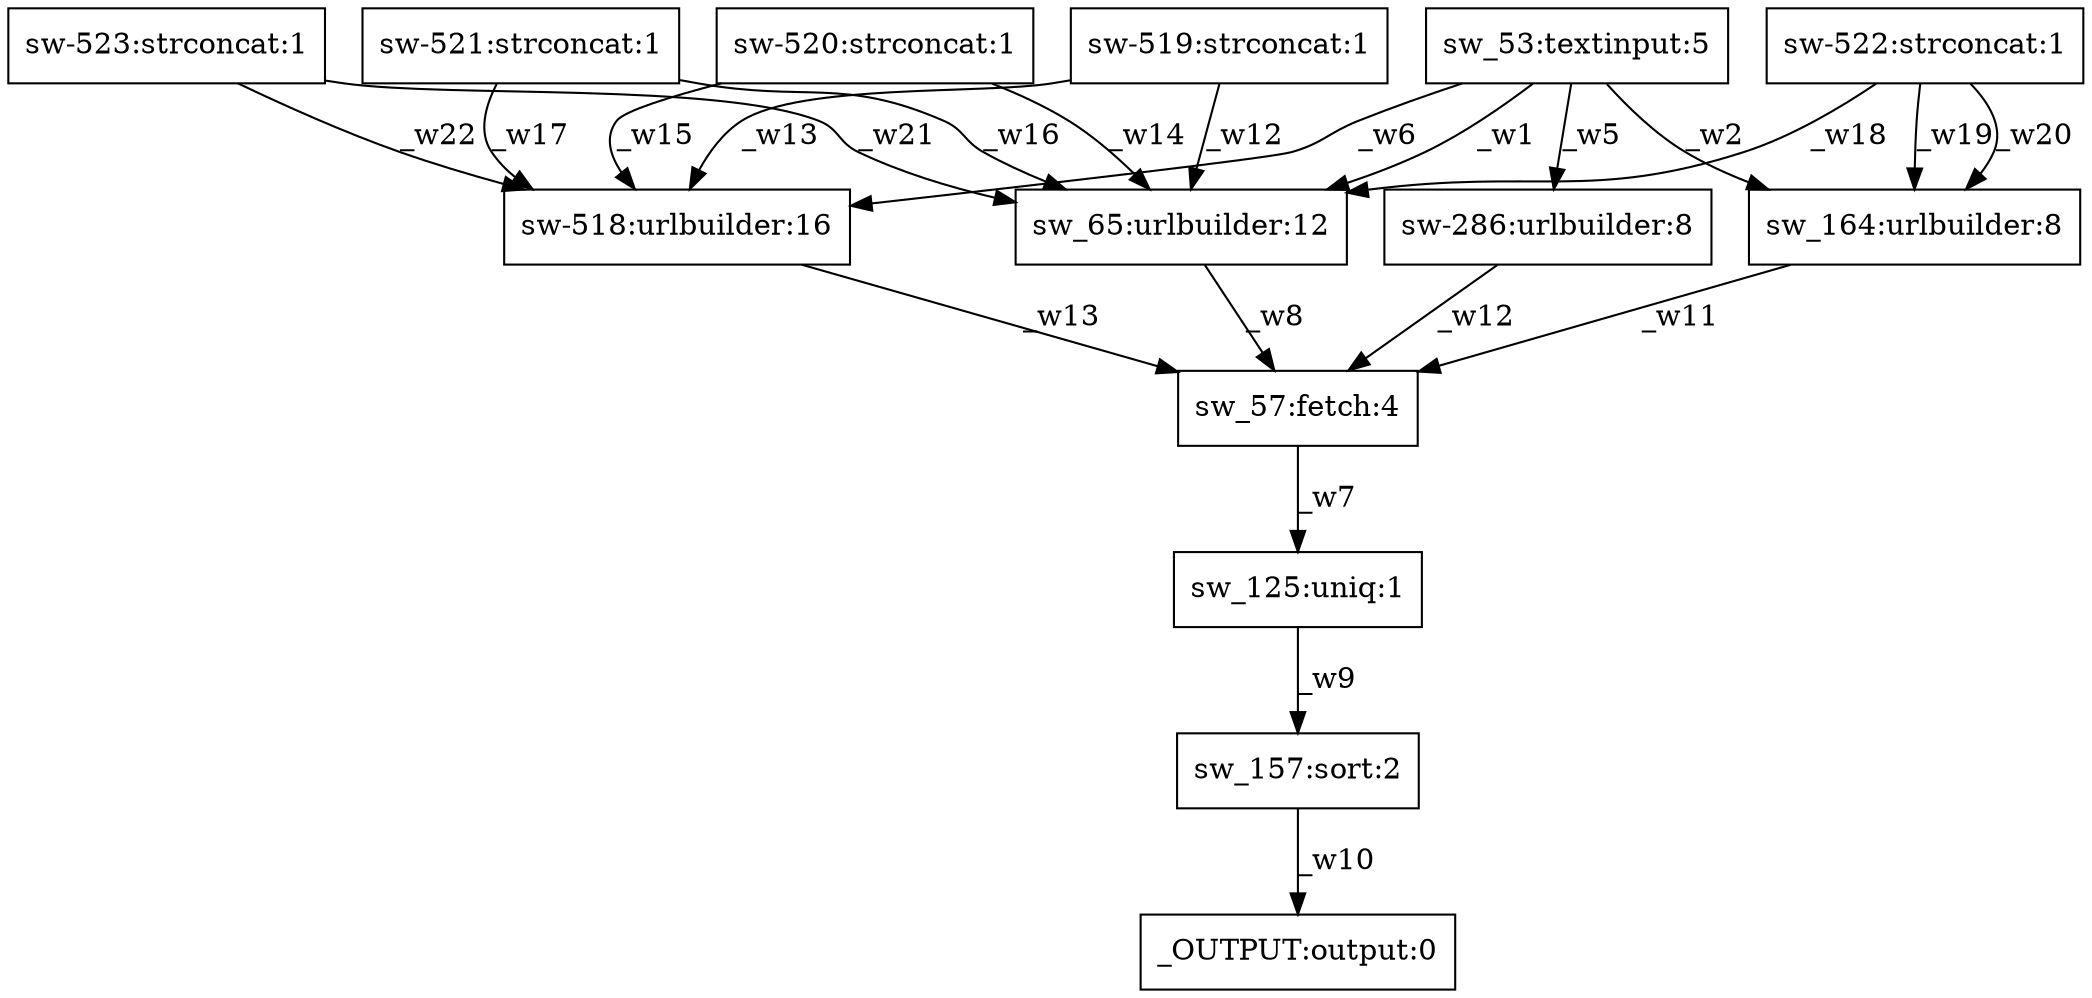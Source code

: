 digraph test1 { node [shape=box] "_OUTPUT" [label="_OUTPUT:output:0"];"sw_65" [label="sw_65:urlbuilder:12"];"sw-519" [label="sw-519:strconcat:1"];"sw_125" [label="sw_125:uniq:1"];"sw-522" [label="sw-522:strconcat:1"];"sw-523" [label="sw-523:strconcat:1"];"sw-286" [label="sw-286:urlbuilder:8"];"sw_157" [label="sw_157:sort:2"];"sw-518" [label="sw-518:urlbuilder:16"];"sw_57" [label="sw_57:fetch:4"];"sw-520" [label="sw-520:strconcat:1"];"sw_53" [label="sw_53:textinput:5"];"sw_164" [label="sw_164:urlbuilder:8"];"sw-521" [label="sw-521:strconcat:1"];"sw_53" -> "sw_65" [label="_w1"];"sw_53" -> "sw_164" [label="_w2"];"sw_53" -> "sw-286" [label="_w5"];"sw_53" -> "sw-518" [label="_w6"];"sw_57" -> "sw_125" [label="_w7"];"sw_65" -> "sw_57" [label="_w8"];"sw_125" -> "sw_157" [label="_w9"];"sw_157" -> "_OUTPUT" [label="_w10"];"sw_164" -> "sw_57" [label="_w11"];"sw-286" -> "sw_57" [label="_w12"];"sw-518" -> "sw_57" [label="_w13"];"sw-519" -> "sw_65" [label="_w12"];"sw-519" -> "sw-518" [label="_w13"];"sw-520" -> "sw_65" [label="_w14"];"sw-520" -> "sw-518" [label="_w15"];"sw-521" -> "sw_65" [label="_w16"];"sw-521" -> "sw-518" [label="_w17"];"sw-522" -> "sw_65" [label="_w18"];"sw-522" -> "sw_164" [label="_w19"];"sw-522" -> "sw_164" [label="_w20"];"sw-523" -> "sw_65" [label="_w21"];"sw-523" -> "sw-518" [label="_w22"];}